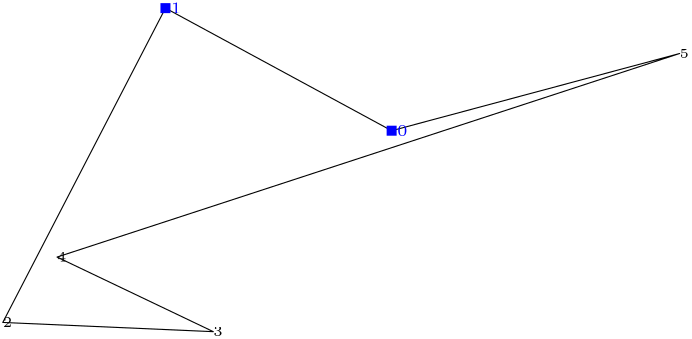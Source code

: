 <ipe version="70206" creator="libvcdim">
<ipestyle name="vc-poly">
<symbol name="vc-point" transformations="translations">
<path fill="blue">-1.8 -1.8 m 1.8 -1.8 l 1.8 1.8 l -1.8 1.8 l h</path>
</symbol>
<symbol name="vc-point(s)" transformations="translations">
<path fill="sym-stroke">-1.8 -1.8 m 1.8 -1.8 l 1.8 1.8 l -1.8 1.8 l h</path>
</symbol>
<color name="red" value="1 0 0"/>
<color name="green" value="0 1 0"/>
<color name="blue" value="0 0 1"/>
<color name="yellow" value="1 1 0"/>
<color name="orange" value="1 0.647 0"/>
<color name="purple" value="0.627 0.125 0.941"/>
</ipestyle>
<page>
<path>349.0444746021185 431.90593182398015 m 267.6187153218445 476.0333389841072 l 209.0540474891429 362.8750586872839 l 284.8390046400175 359.5606989468777 l 228.59154013684127 386.415449427398 l 452.7071266736432 459.6960272171892 l h</path>
<use name="vc-point" pos="349.0444746021185 431.90593182398015"/><use name="vc-point" pos="267.6187153218445 476.0333389841072"/><text pos="349.0444746021185 431.90593182398015" size="6" stroke="blue" matrix="1 0 0 1 2 0" valign="center">0</text><text pos="267.6187153218445 476.0333389841072" size="6" stroke="blue" matrix="1 0 0 1 2 0" valign="center">1</text><text pos="209.0540474891429 362.8750586872839" size="3" valign="center">2</text><text pos="284.8390046400175 359.5606989468777" size="3" valign="center">3</text><text pos="228.59154013684127 386.415449427398" size="3" valign="center">4</text><text pos="452.7071266736432 459.6960272171892" size="3" valign="center">5</text></page>
</ipe>